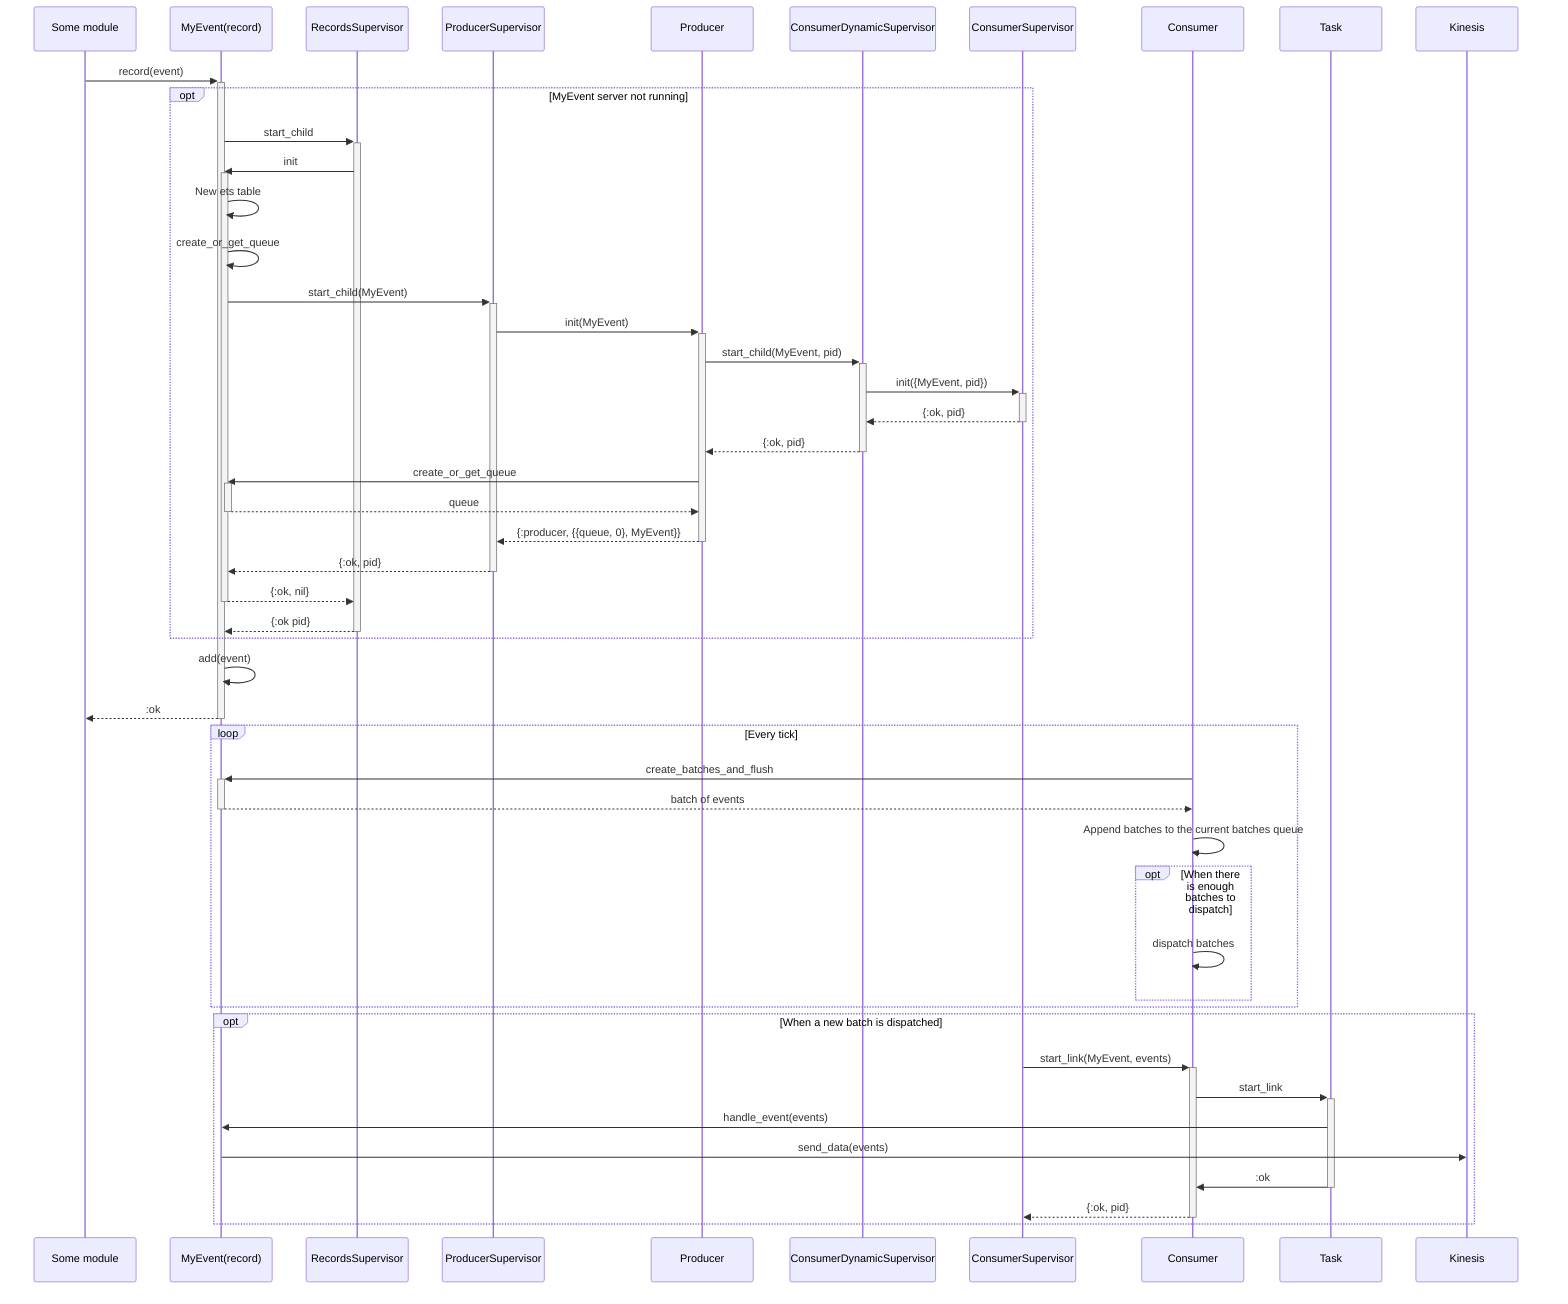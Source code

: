 sequenceDiagram
participant M as Some module
participant E as MyEvent(record)
participant R as RecordsSupervisor
participant PS as ProducerSupervisor
participant P as Producer
participant CD as ConsumerDynamicSupervisor
participant CS as ConsumerSupervisor
participant C as Consumer
participant T as Task
participant K as Kinesis
M->>+E: record(event)

opt MyEvent server not running
E->>+R: start_child
R->>+E: init
E->>E: New ets table
E->>E: create_or_get_queue

E->>+PS: start_child(MyEvent)
PS->>+P: init(MyEvent)
P->>+CD: start_child(MyEvent, pid)
CD->>+CS: init({MyEvent, pid})
CS-->>-CD: {:ok, pid}
CD-->>-P: {:ok, pid}
P->>+E: create_or_get_queue
E-->>-P: queue
P-->>-PS: {:producer, {{queue, 0}, MyEvent}}
PS-->>-E: {:ok, pid}
E-->>-R: {:ok, nil}
R-->>-E: {:ok pid}
end

E->>E: add(event)

E-->>-M: :ok

loop Every tick
C->>+E: create_batches_and_flush
E-->>-C: batch of events
C->>C: Append batches to the current batches queue

opt When there is enough batches to dispatch
C->>C: dispatch batches
end
end

opt When a new batch is dispatched
CS->>+C: start_link(MyEvent, events)
C->>+T: start_link
T->>E: handle_event(events)
E->>K: send_data(events)
T->>-C: :ok
C-->>-CS: {:ok, pid}
end